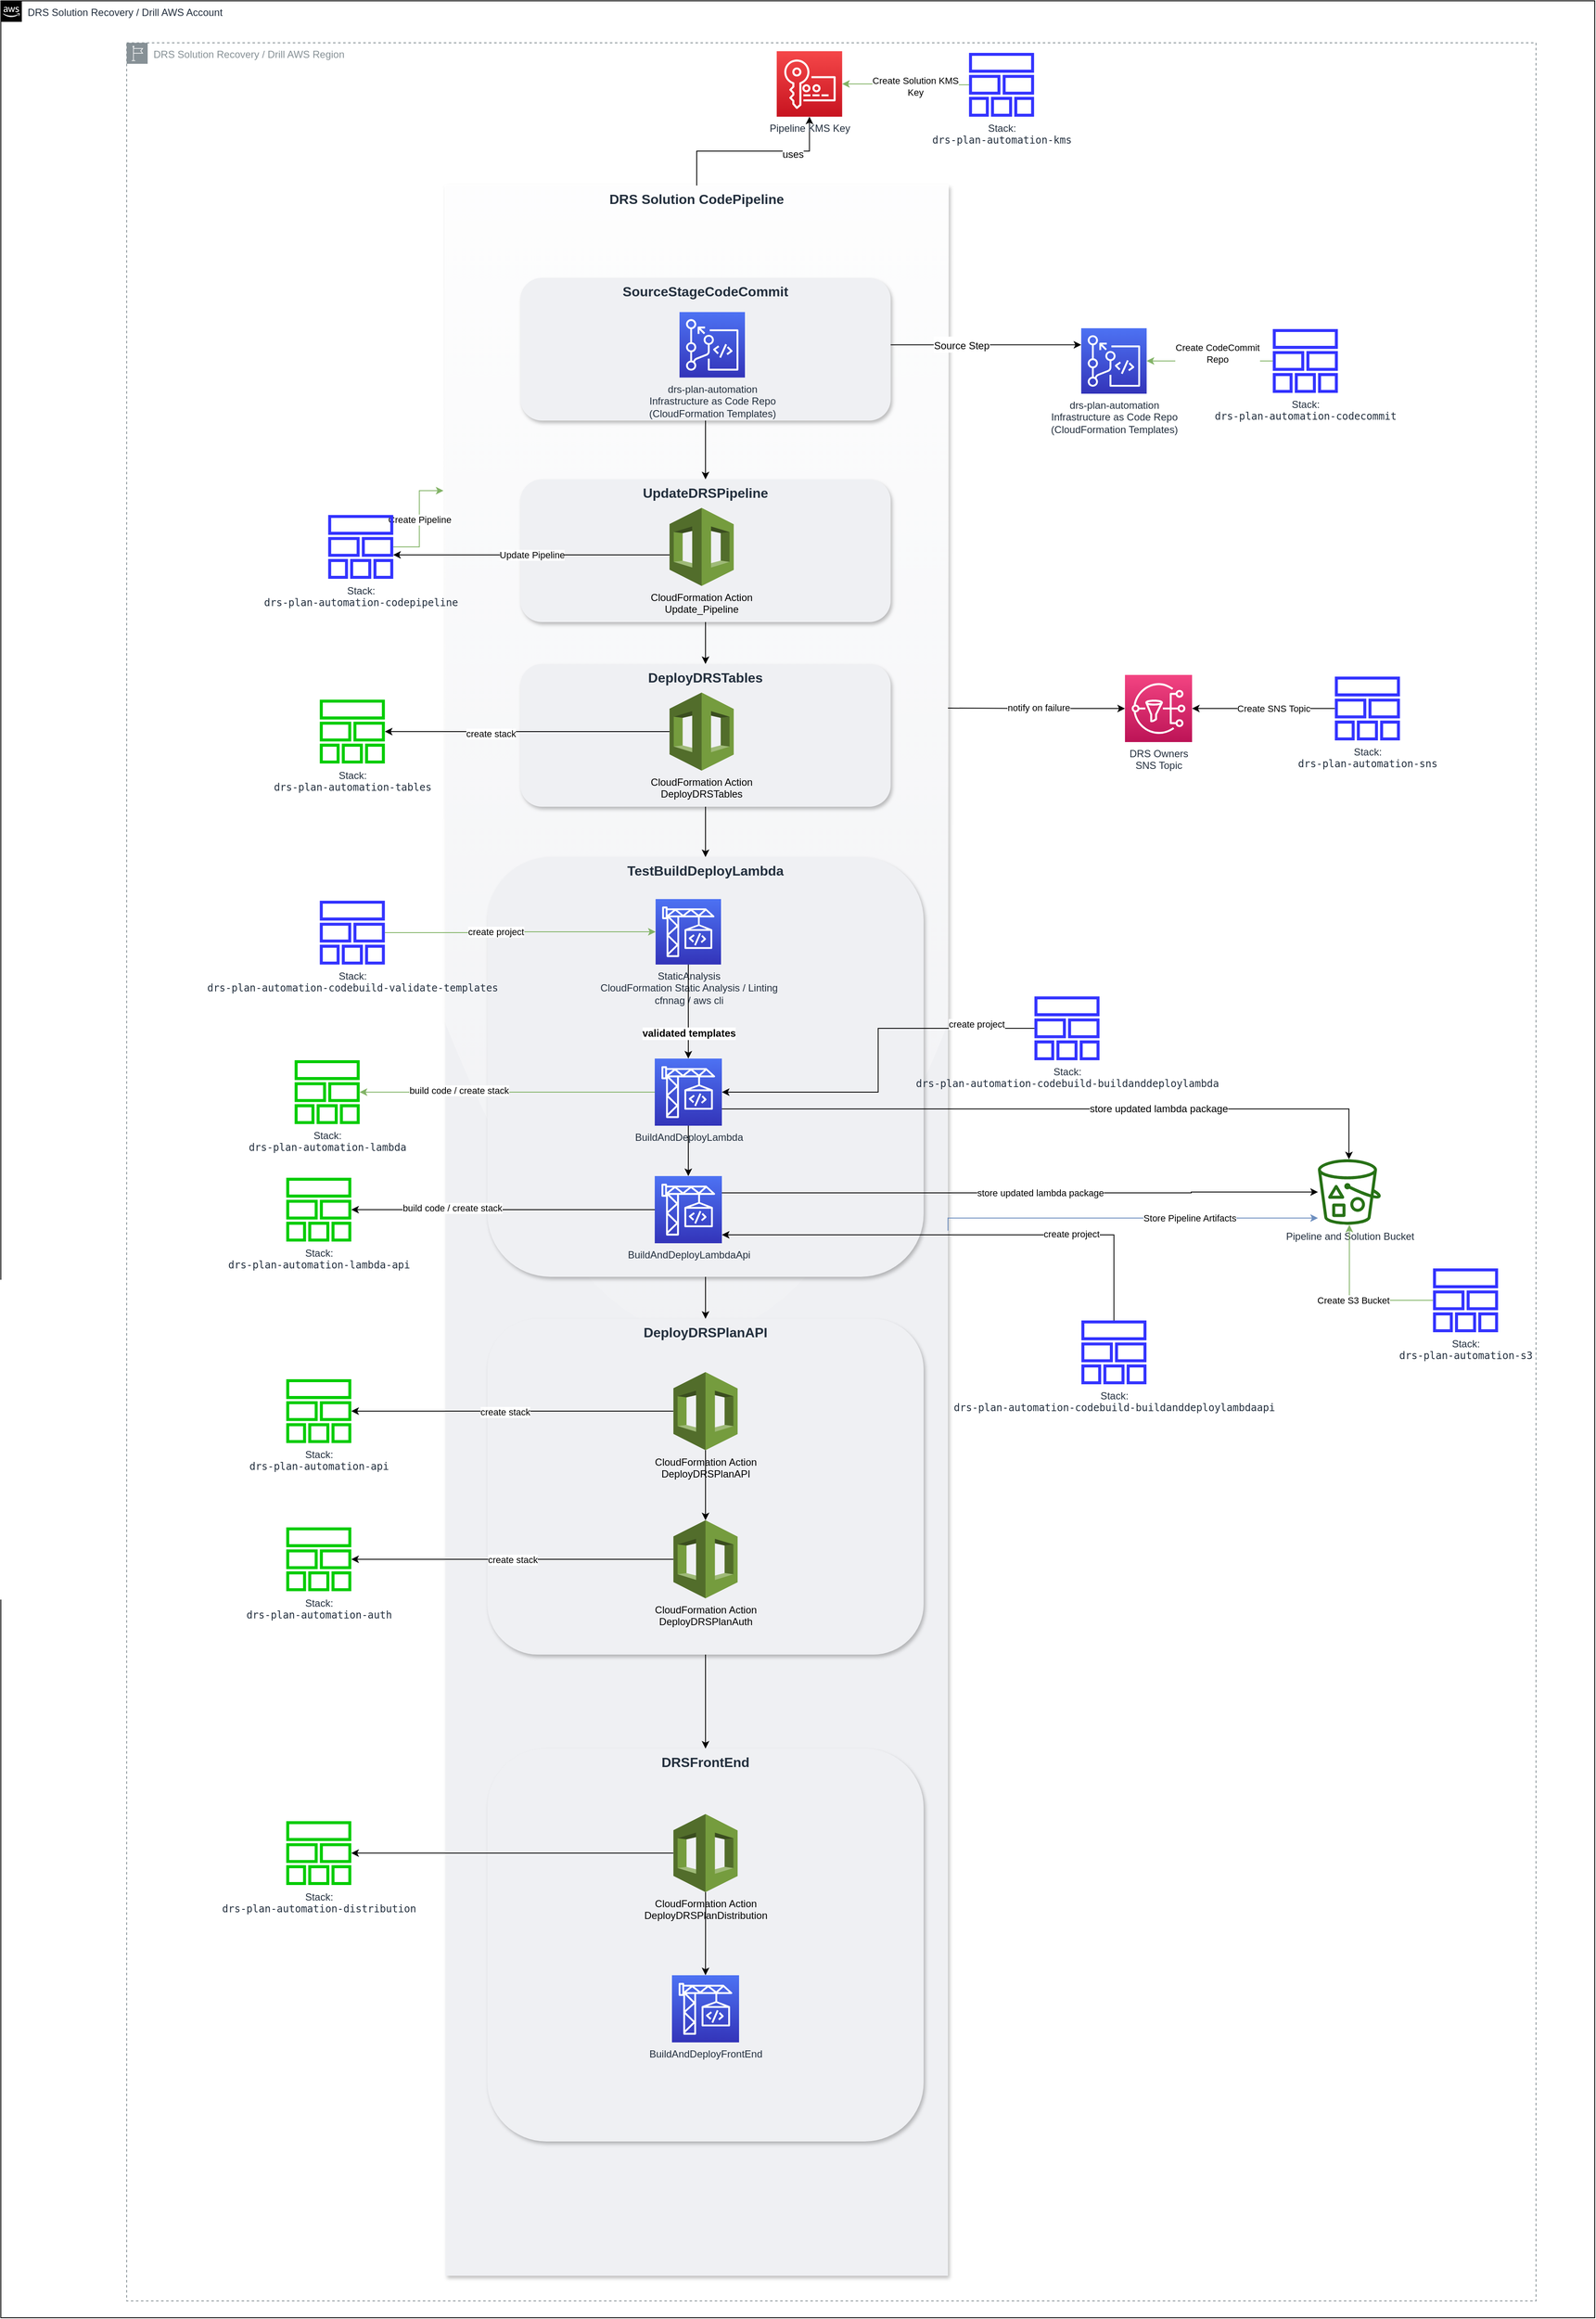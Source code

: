 <mxfile version="14.5.1" type="device"><diagram id="146kvaY81JoFhR2fT1sD" name="DRS Plan Automation Baseline Architecture"><mxGraphModel dx="2148" dy="3145" grid="1" gridSize="10" guides="1" tooltips="1" connect="1" arrows="1" fold="1" page="1" pageScale="1" pageWidth="850" pageHeight="1100" math="0" shadow="0"><root><mxCell id="o_yvSjvYm8ZHU7pBNBxk-0"/><mxCell id="WyglVCML0dnfB455Aoaf-0" value="Account" style="" parent="o_yvSjvYm8ZHU7pBNBxk-0"/><mxCell id="Yuy_BXSlaTN0itQn0DiK-1" value="DRS Solution Recovery / Drill AWS Account" style="points=[[0,0],[0.25,0],[0.5,0],[0.75,0],[1,0],[1,0.25],[1,0.5],[1,0.75],[1,1],[0.75,1],[0.5,1],[0.25,1],[0,1],[0,0.75],[0,0.5],[0,0.25]];outlineConnect=0;gradientColor=none;html=1;whiteSpace=wrap;fontSize=12;fontStyle=0;shape=mxgraph.aws4.group;grIcon=mxgraph.aws4.group_aws_cloud_alt;strokeColor=#000000;fillColor=none;verticalAlign=top;align=left;spacingLeft=30;fontColor=#232F3E;dashed=0;" parent="WyglVCML0dnfB455Aoaf-0" vertex="1"><mxGeometry x="-510" y="-1830" width="1900" height="2760" as="geometry"/></mxCell><mxCell id="0hPKeTikyMp0y_E2JEp7-1" value="" style="endArrow=classic;html=1;" parent="WyglVCML0dnfB455Aoaf-0" edge="1"><mxGeometry width="50" height="50" relative="1" as="geometry"><mxPoint x="564" y="-560" as="sourcePoint"/><mxPoint x="614" y="-610" as="targetPoint"/></mxGeometry></mxCell><mxCell id="o_yvSjvYm8ZHU7pBNBxk-1" value="Region" parent="o_yvSjvYm8ZHU7pBNBxk-0"/><mxCell id="Yuy_BXSlaTN0itQn0DiK-3" value="DRS Solution Recovery / Drill AWS Region" style="outlineConnect=0;gradientColor=none;html=1;whiteSpace=wrap;fontSize=12;fontStyle=0;shape=mxgraph.aws4.group;grIcon=mxgraph.aws4.group_region;strokeColor=#879196;fillColor=none;verticalAlign=top;align=left;spacingLeft=30;fontColor=#879196;dashed=1;" parent="o_yvSjvYm8ZHU7pBNBxk-1" vertex="1"><mxGeometry x="-360" y="-1780" width="1680" height="2690" as="geometry"/></mxCell><mxCell id="Yuy_BXSlaTN0itQn0DiK-8" value="DRS Solution CodePipeline" style="fillColor=#EFF0F3;strokeColor=none;dashed=0;verticalAlign=top;fontStyle=1;fontColor=#232F3D;fontSize=16;glass=1;rounded=0;shadow=1;" parent="o_yvSjvYm8ZHU7pBNBxk-1" vertex="1"><mxGeometry x="20" y="-1610" width="599" height="2490" as="geometry"/></mxCell><mxCell id="Yuy_BXSlaTN0itQn0DiK-11" style="edgeStyle=orthogonalEdgeStyle;rounded=0;orthogonalLoop=1;jettySize=auto;html=1;startArrow=none;startFill=0;endArrow=classic;endFill=1;fontSize=16;" parent="o_yvSjvYm8ZHU7pBNBxk-1" source="-Hn8SpNKjT6Adyl3FbAF-14" target="Yuy_BXSlaTN0itQn0DiK-17" edge="1"><mxGeometry relative="1" as="geometry"><Array as="points"><mxPoint x="784" y="-1400"/></Array><mxPoint x="459.5" y="-1080" as="sourcePoint"/></mxGeometry></mxCell><mxCell id="Yuy_BXSlaTN0itQn0DiK-12" value="&lt;font style=&quot;font-size: 12px&quot;&gt;Source Step&lt;/font&gt;" style="text;html=1;align=center;verticalAlign=middle;resizable=0;points=[];;labelBackgroundColor=#ffffff;fontSize=16;" parent="Yuy_BXSlaTN0itQn0DiK-11" vertex="1" connectable="0"><mxGeometry x="0.452" y="3" relative="1" as="geometry"><mxPoint x="-33" y="2" as="offset"/></mxGeometry></mxCell><mxCell id="Yuy_BXSlaTN0itQn0DiK-13" value="Pipeline and Solution Bucket" style="outlineConnect=0;fontColor=#232F3E;gradientColor=none;fillColor=#277116;strokeColor=none;dashed=0;verticalLabelPosition=bottom;verticalAlign=top;align=center;html=1;fontSize=12;fontStyle=0;aspect=fixed;pointerEvents=1;shape=mxgraph.aws4.bucket_with_objects;" parent="o_yvSjvYm8ZHU7pBNBxk-1" vertex="1"><mxGeometry x="1060" y="-450" width="75" height="78" as="geometry"/></mxCell><mxCell id="Yuy_BXSlaTN0itQn0DiK-14" style="edgeStyle=orthogonalEdgeStyle;rounded=0;orthogonalLoop=1;jettySize=auto;html=1;startArrow=classic;startFill=1;endArrow=none;endFill=0;" parent="o_yvSjvYm8ZHU7pBNBxk-1" source="Yuy_BXSlaTN0itQn0DiK-16" target="Yuy_BXSlaTN0itQn0DiK-8" edge="1"><mxGeometry relative="1" as="geometry"><mxPoint x="453.14" y="-1608" as="targetPoint"/></mxGeometry></mxCell><mxCell id="Yuy_BXSlaTN0itQn0DiK-15" value="uses" style="text;html=1;align=center;verticalAlign=middle;resizable=0;points=[];;labelBackgroundColor=#ffffff;" parent="Yuy_BXSlaTN0itQn0DiK-14" vertex="1" connectable="0"><mxGeometry x="-0.436" y="4" relative="1" as="geometry"><mxPoint as="offset"/></mxGeometry></mxCell><mxCell id="Yuy_BXSlaTN0itQn0DiK-16" value="Pipeline KMS Key" style="outlineConnect=0;fontColor=#232F3E;gradientColor=#F54749;gradientDirection=north;fillColor=#C7131F;strokeColor=#ffffff;dashed=0;verticalLabelPosition=bottom;verticalAlign=top;align=center;html=1;fontSize=12;fontStyle=0;aspect=fixed;shape=mxgraph.aws4.resourceIcon;resIcon=mxgraph.aws4.key_management_service;" parent="o_yvSjvYm8ZHU7pBNBxk-1" vertex="1"><mxGeometry x="414.89" y="-1770" width="78" height="78" as="geometry"/></mxCell><mxCell id="Yuy_BXSlaTN0itQn0DiK-17" value="drs-plan-automation&lt;br&gt;Infrastructure as Code Repo&lt;br&gt;(CloudFormation Templates)" style="outlineConnect=0;fontColor=#232F3E;gradientColor=#4D72F3;gradientDirection=north;fillColor=#3334B9;strokeColor=#ffffff;dashed=0;verticalLabelPosition=bottom;verticalAlign=top;align=center;html=1;fontSize=12;fontStyle=0;aspect=fixed;shape=mxgraph.aws4.resourceIcon;resIcon=mxgraph.aws4.codecommit;" parent="o_yvSjvYm8ZHU7pBNBxk-1" vertex="1"><mxGeometry x="777.85" y="-1440" width="78" height="78" as="geometry"/></mxCell><mxCell id="S9HTyPVaO4yvQ7C8sQ5a-1" style="edgeStyle=orthogonalEdgeStyle;rounded=0;orthogonalLoop=1;jettySize=auto;html=1;entryX=1;entryY=0.25;entryDx=0;entryDy=0;startArrow=classic;startFill=1;endArrow=none;endFill=0;" parent="o_yvSjvYm8ZHU7pBNBxk-1" source="Yuy_BXSlaTN0itQn0DiK-19" target="Yuy_BXSlaTN0itQn0DiK-8" edge="1"><mxGeometry relative="1" as="geometry"/></mxCell><mxCell id="S9HTyPVaO4yvQ7C8sQ5a-2" value="notify on failure" style="edgeLabel;html=1;align=center;verticalAlign=middle;resizable=0;points=[];" parent="S9HTyPVaO4yvQ7C8sQ5a-1" vertex="1" connectable="0"><mxGeometry x="0.002" y="-1" relative="1" as="geometry"><mxPoint x="2" as="offset"/></mxGeometry></mxCell><mxCell id="Yuy_BXSlaTN0itQn0DiK-19" value="DRS Owners&lt;br&gt;SNS Topic" style="outlineConnect=0;fontColor=#232F3E;gradientColor=#F34482;gradientDirection=north;fillColor=#BC1356;strokeColor=#ffffff;dashed=0;verticalLabelPosition=bottom;verticalAlign=top;align=center;html=1;fontSize=12;fontStyle=0;aspect=fixed;shape=mxgraph.aws4.resourceIcon;resIcon=mxgraph.aws4.sns;" parent="o_yvSjvYm8ZHU7pBNBxk-1" vertex="1"><mxGeometry x="830" y="-1027" width="80" height="80" as="geometry"/></mxCell><mxCell id="Yuy_BXSlaTN0itQn0DiK-28" value="" style="group" parent="o_yvSjvYm8ZHU7pBNBxk-1" vertex="1" connectable="0"><mxGeometry x="102.31" y="-460" width="634" height="480" as="geometry"/></mxCell><mxCell id="Yuy_BXSlaTN0itQn0DiK-29" value="TestBuildDeployLambda" style="fillColor=#EFF0F3;strokeColor=none;dashed=0;verticalAlign=top;fontStyle=1;fontColor=#232F3D;fontSize=16;glass=0;rounded=1;shadow=1;" parent="Yuy_BXSlaTN0itQn0DiK-28" vertex="1"><mxGeometry x="-32.31" y="-350" width="520" height="500" as="geometry"/></mxCell><mxCell id="Yuy_BXSlaTN0itQn0DiK-30" value="StaticAnalysis&lt;br&gt;CloudFormation Static Analysis / Linting&lt;br&gt;cfnnag / aws cli" style="outlineConnect=0;fontColor=#232F3E;gradientColor=#4D72F3;gradientDirection=north;fillColor=#3334B9;strokeColor=#ffffff;dashed=0;verticalLabelPosition=bottom;verticalAlign=top;align=center;html=1;fontSize=12;fontStyle=0;aspect=fixed;shape=mxgraph.aws4.resourceIcon;resIcon=mxgraph.aws4.codebuild;" parent="Yuy_BXSlaTN0itQn0DiK-28" vertex="1"><mxGeometry x="168.197" y="-300" width="78" height="78" as="geometry"/></mxCell><mxCell id="Yuy_BXSlaTN0itQn0DiK-32" style="edgeStyle=orthogonalEdgeStyle;rounded=0;orthogonalLoop=1;jettySize=auto;html=1;startArrow=none;startFill=0;endArrow=classic;endFill=1;" parent="Yuy_BXSlaTN0itQn0DiK-28" source="Yuy_BXSlaTN0itQn0DiK-30" target="Yuy_BXSlaTN0itQn0DiK-31" edge="1"><mxGeometry relative="1" as="geometry"><mxPoint x="568.46" y="130" as="targetPoint"/></mxGeometry></mxCell><mxCell id="Yuy_BXSlaTN0itQn0DiK-33" value="&lt;b&gt;validated templates&lt;br&gt;&lt;/b&gt;" style="text;html=1;align=center;verticalAlign=middle;resizable=0;points=[];;labelBackgroundColor=#ffffff;" parent="Yuy_BXSlaTN0itQn0DiK-32" vertex="1" connectable="0"><mxGeometry x="0.022" y="-2" relative="1" as="geometry"><mxPoint x="2.5" y="25" as="offset"/></mxGeometry></mxCell><mxCell id="x11Jodv8IO3x0aT6C2JS-1" style="edgeStyle=orthogonalEdgeStyle;rounded=0;orthogonalLoop=1;jettySize=auto;html=1;startArrow=none;startFill=0;endArrow=classic;endFill=1;" parent="Yuy_BXSlaTN0itQn0DiK-28" source="Yuy_BXSlaTN0itQn0DiK-31" target="x11Jodv8IO3x0aT6C2JS-0" edge="1"><mxGeometry relative="1" as="geometry"/></mxCell><mxCell id="Yuy_BXSlaTN0itQn0DiK-31" value="BuildAndDeployLambda" style="outlineConnect=0;fontColor=#232F3E;gradientColor=#4D72F3;gradientDirection=north;fillColor=#3334B9;strokeColor=#ffffff;dashed=0;verticalLabelPosition=bottom;verticalAlign=top;align=center;html=1;fontSize=12;fontStyle=0;aspect=fixed;shape=mxgraph.aws4.resourceIcon;resIcon=mxgraph.aws4.codebuild;" parent="Yuy_BXSlaTN0itQn0DiK-28" vertex="1"><mxGeometry x="167.194" y="-110" width="80" height="80" as="geometry"/></mxCell><mxCell id="x11Jodv8IO3x0aT6C2JS-0" value="BuildAndDeployLambdaApi" style="outlineConnect=0;fontColor=#232F3E;gradientColor=#4D72F3;gradientDirection=north;fillColor=#3334B9;strokeColor=#ffffff;dashed=0;verticalLabelPosition=bottom;verticalAlign=top;align=center;html=1;fontSize=12;fontStyle=0;aspect=fixed;shape=mxgraph.aws4.resourceIcon;resIcon=mxgraph.aws4.codebuild;" parent="Yuy_BXSlaTN0itQn0DiK-28" vertex="1"><mxGeometry x="167.194" y="30" width="80" height="80" as="geometry"/></mxCell><mxCell id="Yuy_BXSlaTN0itQn0DiK-36" style="edgeStyle=orthogonalEdgeStyle;rounded=0;orthogonalLoop=1;jettySize=auto;html=1;" parent="o_yvSjvYm8ZHU7pBNBxk-1" source="Yuy_BXSlaTN0itQn0DiK-31" target="Yuy_BXSlaTN0itQn0DiK-13" edge="1"><mxGeometry relative="1" as="geometry"><mxPoint x="727.244" y="-530" as="targetPoint"/><Array as="points"><mxPoint x="1097" y="-510"/></Array></mxGeometry></mxCell><mxCell id="Yuy_BXSlaTN0itQn0DiK-37" value="store updated lambda package" style="text;html=1;align=center;verticalAlign=middle;resizable=0;points=[];;labelBackgroundColor=#ffffff;" parent="Yuy_BXSlaTN0itQn0DiK-36" vertex="1" connectable="0"><mxGeometry x="0.551" y="-1" relative="1" as="geometry"><mxPoint x="-105.39" y="-1.0" as="offset"/></mxGeometry></mxCell><mxCell id="-Hn8SpNKjT6Adyl3FbAF-6" value="Create Pipeline" style="edgeStyle=orthogonalEdgeStyle;rounded=0;orthogonalLoop=1;jettySize=auto;html=1;entryX=-0.004;entryY=0.146;entryDx=0;entryDy=0;entryPerimeter=0;fillColor=#d5e8d4;strokeColor=#82b366;" parent="o_yvSjvYm8ZHU7pBNBxk-1" source="-Hn8SpNKjT6Adyl3FbAF-5" target="Yuy_BXSlaTN0itQn0DiK-8" edge="1"><mxGeometry relative="1" as="geometry"><mxPoint x="47.198" y="-1470.66" as="targetPoint"/></mxGeometry></mxCell><mxCell id="-Hn8SpNKjT6Adyl3FbAF-5" value="Stack:&lt;br&gt;&lt;code&gt;drs-plan-automation-codepipeline&lt;/code&gt;" style="outlineConnect=0;fontColor=#232F3E;gradientColor=none;strokeColor=none;dashed=0;verticalLabelPosition=bottom;verticalAlign=top;align=center;html=1;fontSize=12;fontStyle=0;aspect=fixed;pointerEvents=1;shape=mxgraph.aws4.stack;fillColor=#3333FF;" parent="o_yvSjvYm8ZHU7pBNBxk-1" vertex="1"><mxGeometry x="-120" y="-1217.5" width="78" height="76" as="geometry"/></mxCell><mxCell id="-Hn8SpNKjT6Adyl3FbAF-9" style="edgeStyle=orthogonalEdgeStyle;rounded=0;orthogonalLoop=1;jettySize=auto;html=1;fillColor=#d5e8d4;strokeColor=#82b366;" parent="o_yvSjvYm8ZHU7pBNBxk-1" source="-Hn8SpNKjT6Adyl3FbAF-8" target="Yuy_BXSlaTN0itQn0DiK-17" edge="1"><mxGeometry relative="1" as="geometry"/></mxCell><mxCell id="-Hn8SpNKjT6Adyl3FbAF-10" value="Create CodeCommit&lt;br&gt;Repo" style="edgeLabel;html=1;align=center;verticalAlign=middle;resizable=0;points=[];" parent="-Hn8SpNKjT6Adyl3FbAF-9" vertex="1" connectable="0"><mxGeometry x="0.128" y="-1" relative="1" as="geometry"><mxPoint x="18.76" y="-8" as="offset"/></mxGeometry></mxCell><mxCell id="-Hn8SpNKjT6Adyl3FbAF-8" value="Stack:&lt;br&gt;&lt;code&gt;drs-plan-automation-codecommit&lt;/code&gt;" style="outlineConnect=0;fontColor=#232F3E;gradientColor=none;strokeColor=none;dashed=0;verticalLabelPosition=bottom;verticalAlign=top;align=center;html=1;fontSize=12;fontStyle=0;aspect=fixed;pointerEvents=1;shape=mxgraph.aws4.stack;fillColor=#3333FF;" parent="o_yvSjvYm8ZHU7pBNBxk-1" vertex="1"><mxGeometry x="1006" y="-1439" width="78" height="76" as="geometry"/></mxCell><mxCell id="-Hn8SpNKjT6Adyl3FbAF-12" style="edgeStyle=orthogonalEdgeStyle;rounded=0;orthogonalLoop=1;jettySize=auto;html=1;fillColor=#d5e8d4;strokeColor=#82b366;" parent="o_yvSjvYm8ZHU7pBNBxk-1" source="-Hn8SpNKjT6Adyl3FbAF-11" target="Yuy_BXSlaTN0itQn0DiK-16" edge="1"><mxGeometry relative="1" as="geometry"/></mxCell><mxCell id="-Hn8SpNKjT6Adyl3FbAF-13" value="Create Solution KMS&lt;br&gt;Key" style="edgeLabel;html=1;align=center;verticalAlign=middle;resizable=0;points=[];" parent="-Hn8SpNKjT6Adyl3FbAF-12" vertex="1" connectable="0"><mxGeometry x="-0.158" y="2" relative="1" as="geometry"><mxPoint as="offset"/></mxGeometry></mxCell><mxCell id="-Hn8SpNKjT6Adyl3FbAF-11" value="Stack:&lt;br&gt;&lt;code&gt;drs-plan-automation-kms&lt;/code&gt;" style="outlineConnect=0;fontColor=#232F3E;gradientColor=none;strokeColor=none;dashed=0;verticalLabelPosition=bottom;verticalAlign=top;align=center;html=1;fontSize=12;fontStyle=0;aspect=fixed;pointerEvents=1;shape=mxgraph.aws4.stack;fillColor=#3333FF;" parent="o_yvSjvYm8ZHU7pBNBxk-1" vertex="1"><mxGeometry x="643.89" y="-1768" width="78" height="76" as="geometry"/></mxCell><mxCell id="-Hn8SpNKjT6Adyl3FbAF-21" value="" style="group" parent="o_yvSjvYm8ZHU7pBNBxk-1" vertex="1" connectable="0"><mxGeometry x="109.3" y="-1500" width="649.45" height="170" as="geometry"/></mxCell><mxCell id="-Hn8SpNKjT6Adyl3FbAF-16" value="SourceStageCodeCommit" style="fillColor=#EFF0F3;strokeColor=none;dashed=0;verticalAlign=top;fontStyle=1;fontColor=#232F3D;fontSize=16;glass=0;rounded=1;shadow=1;" parent="-Hn8SpNKjT6Adyl3FbAF-21" vertex="1"><mxGeometry width="441.392" height="170" as="geometry"/></mxCell><mxCell id="-Hn8SpNKjT6Adyl3FbAF-15" value="" style="group" parent="-Hn8SpNKjT6Adyl3FbAF-21" vertex="1" connectable="0"><mxGeometry x="15.45" width="634" height="170" as="geometry"/></mxCell><mxCell id="-Hn8SpNKjT6Adyl3FbAF-14" value="drs-plan-automation&lt;br&gt;Infrastructure as Code Repo&lt;br&gt;(CloudFormation Templates)" style="outlineConnect=0;fontColor=#232F3E;gradientColor=#4D72F3;gradientDirection=north;fillColor=#3334B9;strokeColor=#ffffff;dashed=0;verticalLabelPosition=bottom;verticalAlign=top;align=center;html=1;fontSize=12;fontStyle=0;aspect=fixed;shape=mxgraph.aws4.resourceIcon;resIcon=mxgraph.aws4.codecommit;" parent="-Hn8SpNKjT6Adyl3FbAF-15" vertex="1"><mxGeometry x="174.25" y="40.8" width="78" height="78" as="geometry"/></mxCell><mxCell id="-Hn8SpNKjT6Adyl3FbAF-23" value="" style="group" parent="o_yvSjvYm8ZHU7pBNBxk-1" vertex="1" connectable="0"><mxGeometry x="109.3" y="-1260" width="441.392" height="170" as="geometry"/></mxCell><mxCell id="-Hn8SpNKjT6Adyl3FbAF-22" value="UpdateDRSPipeline" style="fillColor=#EFF0F3;strokeColor=none;dashed=0;verticalAlign=top;fontStyle=1;fontColor=#232F3D;fontSize=16;glass=0;rounded=1;shadow=1;" parent="-Hn8SpNKjT6Adyl3FbAF-23" vertex="1"><mxGeometry width="441.392" height="170" as="geometry"/></mxCell><mxCell id="-Hn8SpNKjT6Adyl3FbAF-3" value="CloudFormation Action&lt;br&gt;Update_Pipeline" style="outlineConnect=0;dashed=0;verticalLabelPosition=bottom;verticalAlign=top;align=center;html=1;shape=mxgraph.aws3.cloudformation;fillColor=#759C3E;gradientColor=none;" parent="-Hn8SpNKjT6Adyl3FbAF-23" vertex="1"><mxGeometry x="177.84" y="34" width="76.5" height="93" as="geometry"/></mxCell><mxCell id="-Hn8SpNKjT6Adyl3FbAF-7" value="Update Pipeline" style="edgeStyle=orthogonalEdgeStyle;rounded=0;orthogonalLoop=1;jettySize=auto;html=1;" parent="o_yvSjvYm8ZHU7pBNBxk-1" source="-Hn8SpNKjT6Adyl3FbAF-3" target="-Hn8SpNKjT6Adyl3FbAF-5" edge="1"><mxGeometry relative="1" as="geometry"><Array as="points"><mxPoint x="66" y="-1170"/><mxPoint x="66" y="-1170"/></Array></mxGeometry></mxCell><mxCell id="-Hn8SpNKjT6Adyl3FbAF-24" style="edgeStyle=orthogonalEdgeStyle;rounded=0;orthogonalLoop=1;jettySize=auto;html=1;entryX=0.5;entryY=0;entryDx=0;entryDy=0;" parent="o_yvSjvYm8ZHU7pBNBxk-1" source="-Hn8SpNKjT6Adyl3FbAF-16" target="-Hn8SpNKjT6Adyl3FbAF-22" edge="1"><mxGeometry relative="1" as="geometry"><mxPoint x="330" y="-1260" as="targetPoint"/></mxGeometry></mxCell><mxCell id="-Hn8SpNKjT6Adyl3FbAF-31" style="edgeStyle=orthogonalEdgeStyle;rounded=0;orthogonalLoop=1;jettySize=auto;html=1;entryX=0.5;entryY=0;entryDx=0;entryDy=0;" parent="o_yvSjvYm8ZHU7pBNBxk-1" source="-Hn8SpNKjT6Adyl3FbAF-22" target="x11Jodv8IO3x0aT6C2JS-13" edge="1"><mxGeometry relative="1" as="geometry"><mxPoint x="330" y="-1010" as="targetPoint"/></mxGeometry></mxCell><mxCell id="-Hn8SpNKjT6Adyl3FbAF-33" value="Create S3 Bucket" style="edgeStyle=orthogonalEdgeStyle;rounded=0;orthogonalLoop=1;jettySize=auto;html=1;fillColor=#d5e8d4;strokeColor=#82b366;" parent="o_yvSjvYm8ZHU7pBNBxk-1" source="-Hn8SpNKjT6Adyl3FbAF-32" target="Yuy_BXSlaTN0itQn0DiK-13" edge="1"><mxGeometry relative="1" as="geometry"/></mxCell><mxCell id="-Hn8SpNKjT6Adyl3FbAF-32" value="Stack:&lt;br&gt;&lt;code&gt;drs-plan-automation-s3&lt;/code&gt;" style="outlineConnect=0;fontColor=#232F3E;gradientColor=none;strokeColor=none;dashed=0;verticalLabelPosition=bottom;verticalAlign=top;align=center;html=1;fontSize=12;fontStyle=0;aspect=fixed;pointerEvents=1;shape=mxgraph.aws4.stack;fillColor=#3333FF;" parent="o_yvSjvYm8ZHU7pBNBxk-1" vertex="1"><mxGeometry x="1197" y="-320" width="78" height="76" as="geometry"/></mxCell><mxCell id="xP8Nu_CPV_6NKBxkToPq-14" style="edgeStyle=orthogonalEdgeStyle;rounded=0;orthogonalLoop=1;jettySize=auto;html=1;" parent="o_yvSjvYm8ZHU7pBNBxk-1" source="Yuy_BXSlaTN0itQn0DiK-29" target="jvz22hjZOSJCWWpNn8-E-0" edge="1"><mxGeometry relative="1" as="geometry"><mxPoint x="330" y="-270" as="targetPoint"/></mxGeometry></mxCell><mxCell id="x11Jodv8IO3x0aT6C2JS-21" style="edgeStyle=orthogonalEdgeStyle;rounded=0;orthogonalLoop=1;jettySize=auto;html=1;startArrow=none;startFill=0;endArrow=classic;endFill=1;" parent="o_yvSjvYm8ZHU7pBNBxk-1" source="jvz22hjZOSJCWWpNn8-E-0" target="x11Jodv8IO3x0aT6C2JS-20" edge="1"><mxGeometry relative="1" as="geometry"/></mxCell><mxCell id="jvz22hjZOSJCWWpNn8-E-0" value="DeployDRSPlanAPI" style="fillColor=#EFF0F3;strokeColor=none;dashed=0;verticalAlign=top;fontStyle=1;fontColor=#232F3D;fontSize=16;glass=0;rounded=1;shadow=1;" parent="o_yvSjvYm8ZHU7pBNBxk-1" vertex="1"><mxGeometry x="70" y="-260" width="520" height="400" as="geometry"/></mxCell><mxCell id="x11Jodv8IO3x0aT6C2JS-7" style="edgeStyle=orthogonalEdgeStyle;rounded=0;orthogonalLoop=1;jettySize=auto;html=1;startArrow=none;startFill=0;endArrow=classic;endFill=1;" parent="o_yvSjvYm8ZHU7pBNBxk-1" source="jvz22hjZOSJCWWpNn8-E-6" target="x11Jodv8IO3x0aT6C2JS-6" edge="1"><mxGeometry relative="1" as="geometry"/></mxCell><mxCell id="x11Jodv8IO3x0aT6C2JS-9" style="edgeStyle=orthogonalEdgeStyle;rounded=0;orthogonalLoop=1;jettySize=auto;html=1;startArrow=none;startFill=0;endArrow=classic;endFill=1;" parent="o_yvSjvYm8ZHU7pBNBxk-1" source="jvz22hjZOSJCWWpNn8-E-6" target="x11Jodv8IO3x0aT6C2JS-8" edge="1"><mxGeometry relative="1" as="geometry"/></mxCell><mxCell id="x11Jodv8IO3x0aT6C2JS-10" value="create stack" style="edgeLabel;html=1;align=center;verticalAlign=middle;resizable=0;points=[];" parent="x11Jodv8IO3x0aT6C2JS-9" vertex="1" connectable="0"><mxGeometry x="0.046" y="1" relative="1" as="geometry"><mxPoint as="offset"/></mxGeometry></mxCell><mxCell id="jvz22hjZOSJCWWpNn8-E-6" value="CloudFormation Action&lt;br&gt;DeployDRSPlanAPI" style="outlineConnect=0;dashed=0;verticalLabelPosition=bottom;verticalAlign=top;align=center;html=1;shape=mxgraph.aws3.cloudformation;fillColor=#759C3E;gradientColor=none;" parent="o_yvSjvYm8ZHU7pBNBxk-1" vertex="1"><mxGeometry x="291.75" y="-196.5" width="76.5" height="93" as="geometry"/></mxCell><mxCell id="0hPKeTikyMp0y_E2JEp7-2" value="Store Pipeline Artifacts" style="edgeStyle=orthogonalEdgeStyle;rounded=0;orthogonalLoop=1;jettySize=auto;html=1;fillColor=#dae8fc;strokeColor=#6c8ebf;exitX=1;exitY=0.5;exitDx=0;exitDy=0;" parent="o_yvSjvYm8ZHU7pBNBxk-1" source="Yuy_BXSlaTN0itQn0DiK-8" target="Yuy_BXSlaTN0itQn0DiK-13" edge="1"><mxGeometry x="0.331" relative="1" as="geometry"><mxPoint x="619" y="-751.0" as="sourcePoint"/><mxPoint x="919" y="-779.925" as="targetPoint"/><Array as="points"><mxPoint x="619" y="-380"/></Array><mxPoint x="-1" as="offset"/></mxGeometry></mxCell><mxCell id="0hPKeTikyMp0y_E2JEp7-10" style="edgeStyle=orthogonalEdgeStyle;rounded=0;orthogonalLoop=1;jettySize=auto;html=1;fillColor=#d5e8d4;strokeColor=#82b366;" parent="o_yvSjvYm8ZHU7pBNBxk-1" source="0hPKeTikyMp0y_E2JEp7-9" target="Yuy_BXSlaTN0itQn0DiK-30" edge="1"><mxGeometry relative="1" as="geometry"/></mxCell><mxCell id="0hPKeTikyMp0y_E2JEp7-11" value="create project" style="edgeLabel;html=1;align=center;verticalAlign=middle;resizable=0;points=[];" parent="0hPKeTikyMp0y_E2JEp7-10" vertex="1" connectable="0"><mxGeometry x="-0.187" y="1" relative="1" as="geometry"><mxPoint as="offset"/></mxGeometry></mxCell><mxCell id="0hPKeTikyMp0y_E2JEp7-9" value="Stack:&lt;br&gt;&lt;code&gt;drs-plan-automation-codebuild-validate-templates&lt;/code&gt;" style="outlineConnect=0;fontColor=#232F3E;gradientColor=none;strokeColor=none;dashed=0;verticalLabelPosition=bottom;verticalAlign=top;align=center;html=1;fontSize=12;fontStyle=0;aspect=fixed;pointerEvents=1;shape=mxgraph.aws4.stack;fillColor=#3333FF;" parent="o_yvSjvYm8ZHU7pBNBxk-1" vertex="1"><mxGeometry x="-130" y="-758" width="78" height="76" as="geometry"/></mxCell><mxCell id="0hPKeTikyMp0y_E2JEp7-13" style="edgeStyle=orthogonalEdgeStyle;rounded=0;orthogonalLoop=1;jettySize=auto;html=1;fillColor=#d5e8d4;strokeColor=#82b366;startArrow=classic;startFill=1;endArrow=none;endFill=0;" parent="o_yvSjvYm8ZHU7pBNBxk-1" source="0hPKeTikyMp0y_E2JEp7-12" target="Yuy_BXSlaTN0itQn0DiK-31" edge="1"><mxGeometry relative="1" as="geometry"/></mxCell><mxCell id="0hPKeTikyMp0y_E2JEp7-14" value="build code / create stack" style="edgeLabel;html=1;align=center;verticalAlign=middle;resizable=0;points=[];" parent="0hPKeTikyMp0y_E2JEp7-13" vertex="1" connectable="0"><mxGeometry x="-0.333" y="2" relative="1" as="geometry"><mxPoint as="offset"/></mxGeometry></mxCell><mxCell id="0hPKeTikyMp0y_E2JEp7-12" value="Stack:&lt;br&gt;&lt;code&gt;drs-plan-automation-lambda&lt;/code&gt;" style="outlineConnect=0;fontColor=#232F3E;gradientColor=none;strokeColor=none;dashed=0;verticalLabelPosition=bottom;verticalAlign=top;align=center;html=1;fontSize=12;fontStyle=0;aspect=fixed;pointerEvents=1;shape=mxgraph.aws4.stack;fillColor=#00CC00;" parent="o_yvSjvYm8ZHU7pBNBxk-1" vertex="1"><mxGeometry x="-160" y="-568" width="78" height="76" as="geometry"/></mxCell><mxCell id="x11Jodv8IO3x0aT6C2JS-2" value="Stack:&lt;br&gt;&lt;code&gt;drs-plan-automation-lambda-api&lt;/code&gt;" style="outlineConnect=0;fontColor=#232F3E;gradientColor=none;strokeColor=none;dashed=0;verticalLabelPosition=bottom;verticalAlign=top;align=center;html=1;fontSize=12;fontStyle=0;aspect=fixed;pointerEvents=1;shape=mxgraph.aws4.stack;fillColor=#00CC00;" parent="o_yvSjvYm8ZHU7pBNBxk-1" vertex="1"><mxGeometry x="-170" y="-428" width="78" height="76" as="geometry"/></mxCell><mxCell id="x11Jodv8IO3x0aT6C2JS-3" style="edgeStyle=orthogonalEdgeStyle;rounded=0;orthogonalLoop=1;jettySize=auto;html=1;startArrow=none;startFill=0;endArrow=classic;endFill=1;" parent="o_yvSjvYm8ZHU7pBNBxk-1" source="x11Jodv8IO3x0aT6C2JS-0" target="x11Jodv8IO3x0aT6C2JS-2" edge="1"><mxGeometry relative="1" as="geometry"/></mxCell><mxCell id="x11Jodv8IO3x0aT6C2JS-4" value="build code / create stack" style="edgeLabel;html=1;align=center;verticalAlign=middle;resizable=0;points=[];" parent="x11Jodv8IO3x0aT6C2JS-3" vertex="1" connectable="0"><mxGeometry x="0.335" y="-2" relative="1" as="geometry"><mxPoint as="offset"/></mxGeometry></mxCell><mxCell id="x11Jodv8IO3x0aT6C2JS-5" value="store updated lambda package" style="edgeStyle=orthogonalEdgeStyle;rounded=0;orthogonalLoop=1;jettySize=auto;html=1;startArrow=none;startFill=0;endArrow=classic;endFill=1;" parent="o_yvSjvYm8ZHU7pBNBxk-1" source="x11Jodv8IO3x0aT6C2JS-0" target="Yuy_BXSlaTN0itQn0DiK-13" edge="1"><mxGeometry x="0.069" relative="1" as="geometry"><Array as="points"><mxPoint x="909" y="-410"/></Array><mxPoint x="-1" as="offset"/></mxGeometry></mxCell><mxCell id="x11Jodv8IO3x0aT6C2JS-12" value="create stack" style="edgeStyle=orthogonalEdgeStyle;rounded=0;orthogonalLoop=1;jettySize=auto;html=1;startArrow=none;startFill=0;endArrow=classic;endFill=1;" parent="o_yvSjvYm8ZHU7pBNBxk-1" source="x11Jodv8IO3x0aT6C2JS-6" target="x11Jodv8IO3x0aT6C2JS-11" edge="1"><mxGeometry relative="1" as="geometry"/></mxCell><mxCell id="x11Jodv8IO3x0aT6C2JS-6" value="CloudFormation Action&lt;br&gt;DeployDRSPlanAuth" style="outlineConnect=0;dashed=0;verticalLabelPosition=bottom;verticalAlign=top;align=center;html=1;shape=mxgraph.aws3.cloudformation;fillColor=#759C3E;gradientColor=none;" parent="o_yvSjvYm8ZHU7pBNBxk-1" vertex="1"><mxGeometry x="291.75" y="-20" width="76.5" height="93" as="geometry"/></mxCell><mxCell id="x11Jodv8IO3x0aT6C2JS-8" value="Stack:&lt;br&gt;&lt;code&gt;drs-plan-automation-api&lt;/code&gt;" style="outlineConnect=0;fontColor=#232F3E;gradientColor=none;strokeColor=none;dashed=0;verticalLabelPosition=bottom;verticalAlign=top;align=center;html=1;fontSize=12;fontStyle=0;aspect=fixed;pointerEvents=1;shape=mxgraph.aws4.stack;fillColor=#00CC00;" parent="o_yvSjvYm8ZHU7pBNBxk-1" vertex="1"><mxGeometry x="-170" y="-188" width="78" height="76" as="geometry"/></mxCell><mxCell id="x11Jodv8IO3x0aT6C2JS-11" value="Stack:&lt;br&gt;&lt;code&gt;drs-plan-automation-auth&lt;/code&gt;" style="outlineConnect=0;fontColor=#232F3E;gradientColor=none;strokeColor=none;dashed=0;verticalLabelPosition=bottom;verticalAlign=top;align=center;html=1;fontSize=12;fontStyle=0;aspect=fixed;pointerEvents=1;shape=mxgraph.aws4.stack;fillColor=#00CC00;" parent="o_yvSjvYm8ZHU7pBNBxk-1" vertex="1"><mxGeometry x="-170" y="-11.5" width="78" height="76" as="geometry"/></mxCell><mxCell id="x11Jodv8IO3x0aT6C2JS-15" value="" style="group" parent="o_yvSjvYm8ZHU7pBNBxk-1" vertex="1" connectable="0"><mxGeometry x="109.3" y="-1040" width="441.392" height="170" as="geometry"/></mxCell><mxCell id="x11Jodv8IO3x0aT6C2JS-13" value="DeployDRSTables" style="fillColor=#EFF0F3;strokeColor=none;dashed=0;verticalAlign=top;fontStyle=1;fontColor=#232F3D;fontSize=16;glass=0;rounded=1;shadow=1;" parent="x11Jodv8IO3x0aT6C2JS-15" vertex="1"><mxGeometry width="441.392" height="170" as="geometry"/></mxCell><mxCell id="x11Jodv8IO3x0aT6C2JS-14" value="CloudFormation Action&lt;br&gt;DeployDRSTables" style="outlineConnect=0;dashed=0;verticalLabelPosition=bottom;verticalAlign=top;align=center;html=1;shape=mxgraph.aws3.cloudformation;fillColor=#759C3E;gradientColor=none;" parent="x11Jodv8IO3x0aT6C2JS-15" vertex="1"><mxGeometry x="177.84" y="34" width="76.5" height="93" as="geometry"/></mxCell><mxCell id="x11Jodv8IO3x0aT6C2JS-16" value="Stack:&lt;br&gt;&lt;code&gt;drs-plan-automation-tables&lt;/code&gt;" style="outlineConnect=0;fontColor=#232F3E;gradientColor=none;strokeColor=none;dashed=0;verticalLabelPosition=bottom;verticalAlign=top;align=center;html=1;fontSize=12;fontStyle=0;aspect=fixed;pointerEvents=1;shape=mxgraph.aws4.stack;fillColor=#00CC00;" parent="o_yvSjvYm8ZHU7pBNBxk-1" vertex="1"><mxGeometry x="-130" y="-997.5" width="78" height="76" as="geometry"/></mxCell><mxCell id="x11Jodv8IO3x0aT6C2JS-17" style="edgeStyle=orthogonalEdgeStyle;rounded=0;orthogonalLoop=1;jettySize=auto;html=1;startArrow=none;startFill=0;endArrow=classic;endFill=1;" parent="o_yvSjvYm8ZHU7pBNBxk-1" source="x11Jodv8IO3x0aT6C2JS-14" target="x11Jodv8IO3x0aT6C2JS-16" edge="1"><mxGeometry relative="1" as="geometry"/></mxCell><mxCell id="x11Jodv8IO3x0aT6C2JS-18" value="create stack" style="edgeLabel;html=1;align=center;verticalAlign=middle;resizable=0;points=[];" parent="x11Jodv8IO3x0aT6C2JS-17" vertex="1" connectable="0"><mxGeometry x="0.265" y="2" relative="1" as="geometry"><mxPoint x="1" as="offset"/></mxGeometry></mxCell><mxCell id="x11Jodv8IO3x0aT6C2JS-19" style="edgeStyle=orthogonalEdgeStyle;rounded=0;orthogonalLoop=1;jettySize=auto;html=1;startArrow=none;startFill=0;endArrow=classic;endFill=1;" parent="o_yvSjvYm8ZHU7pBNBxk-1" source="x11Jodv8IO3x0aT6C2JS-13" target="Yuy_BXSlaTN0itQn0DiK-29" edge="1"><mxGeometry relative="1" as="geometry"/></mxCell><mxCell id="x11Jodv8IO3x0aT6C2JS-20" value="DRSFrontEnd" style="fillColor=#EFF0F3;strokeColor=none;dashed=0;verticalAlign=top;fontStyle=1;fontColor=#232F3D;fontSize=16;glass=0;rounded=1;shadow=1;" parent="o_yvSjvYm8ZHU7pBNBxk-1" vertex="1"><mxGeometry x="70" y="252" width="520" height="468" as="geometry"/></mxCell><mxCell id="x11Jodv8IO3x0aT6C2JS-26" style="edgeStyle=orthogonalEdgeStyle;rounded=0;orthogonalLoop=1;jettySize=auto;html=1;startArrow=none;startFill=0;endArrow=classic;endFill=1;" parent="o_yvSjvYm8ZHU7pBNBxk-1" source="x11Jodv8IO3x0aT6C2JS-23" target="x11Jodv8IO3x0aT6C2JS-25" edge="1"><mxGeometry relative="1" as="geometry"/></mxCell><mxCell id="x11Jodv8IO3x0aT6C2JS-31" style="edgeStyle=orthogonalEdgeStyle;rounded=0;orthogonalLoop=1;jettySize=auto;html=1;startArrow=none;startFill=0;endArrow=classic;endFill=1;" parent="o_yvSjvYm8ZHU7pBNBxk-1" source="x11Jodv8IO3x0aT6C2JS-23" target="x11Jodv8IO3x0aT6C2JS-30" edge="1"><mxGeometry relative="1" as="geometry"/></mxCell><mxCell id="x11Jodv8IO3x0aT6C2JS-23" value="CloudFormation Action&lt;br&gt;DeployDRSPlanDistribution" style="outlineConnect=0;dashed=0;verticalLabelPosition=bottom;verticalAlign=top;align=center;html=1;shape=mxgraph.aws3.cloudformation;fillColor=#759C3E;gradientColor=none;" parent="o_yvSjvYm8ZHU7pBNBxk-1" vertex="1"><mxGeometry x="291.75" y="330" width="76.5" height="93" as="geometry"/></mxCell><mxCell id="x11Jodv8IO3x0aT6C2JS-25" value="BuildAndDeployFrontEnd" style="outlineConnect=0;fontColor=#232F3E;gradientColor=#4D72F3;gradientDirection=north;fillColor=#3334B9;strokeColor=#ffffff;dashed=0;verticalLabelPosition=bottom;verticalAlign=top;align=center;html=1;fontSize=12;fontStyle=0;aspect=fixed;shape=mxgraph.aws4.resourceIcon;resIcon=mxgraph.aws4.codebuild;" parent="o_yvSjvYm8ZHU7pBNBxk-1" vertex="1"><mxGeometry x="290.004" y="522" width="80" height="80" as="geometry"/></mxCell><mxCell id="x11Jodv8IO3x0aT6C2JS-30" value="Stack:&lt;br&gt;&lt;code&gt;drs-plan-automation-distribution&lt;/code&gt;" style="outlineConnect=0;fontColor=#232F3E;gradientColor=none;strokeColor=none;dashed=0;verticalLabelPosition=bottom;verticalAlign=top;align=center;html=1;fontSize=12;fontStyle=0;aspect=fixed;pointerEvents=1;shape=mxgraph.aws4.stack;fillColor=#00CC00;" parent="o_yvSjvYm8ZHU7pBNBxk-1" vertex="1"><mxGeometry x="-170" y="338.5" width="78" height="76" as="geometry"/></mxCell><mxCell id="x11Jodv8IO3x0aT6C2JS-33" style="edgeStyle=orthogonalEdgeStyle;rounded=0;orthogonalLoop=1;jettySize=auto;html=1;startArrow=none;startFill=0;endArrow=classic;endFill=1;" parent="o_yvSjvYm8ZHU7pBNBxk-1" source="x11Jodv8IO3x0aT6C2JS-32" target="Yuy_BXSlaTN0itQn0DiK-31" edge="1"><mxGeometry relative="1" as="geometry"/></mxCell><mxCell id="x11Jodv8IO3x0aT6C2JS-37" value="create project" style="edgeLabel;html=1;align=center;verticalAlign=middle;resizable=0;points=[];" parent="x11Jodv8IO3x0aT6C2JS-33" vertex="1" connectable="0"><mxGeometry x="-0.692" y="-5" relative="1" as="geometry"><mxPoint as="offset"/></mxGeometry></mxCell><mxCell id="x11Jodv8IO3x0aT6C2JS-32" value="Stack:&lt;br&gt;&lt;code&gt;drs-plan-automation-codebuild-buildanddeploylambda&lt;/code&gt;" style="outlineConnect=0;fontColor=#232F3E;gradientColor=none;strokeColor=none;dashed=0;verticalLabelPosition=bottom;verticalAlign=top;align=center;html=1;fontSize=12;fontStyle=0;aspect=fixed;pointerEvents=1;shape=mxgraph.aws4.stack;fillColor=#3333FF;" parent="o_yvSjvYm8ZHU7pBNBxk-1" vertex="1"><mxGeometry x="721.89" y="-644" width="78" height="76" as="geometry"/></mxCell><mxCell id="x11Jodv8IO3x0aT6C2JS-35" style="edgeStyle=orthogonalEdgeStyle;rounded=0;orthogonalLoop=1;jettySize=auto;html=1;startArrow=none;startFill=0;endArrow=classic;endFill=1;" parent="o_yvSjvYm8ZHU7pBNBxk-1" source="x11Jodv8IO3x0aT6C2JS-34" target="x11Jodv8IO3x0aT6C2JS-0" edge="1"><mxGeometry relative="1" as="geometry"><Array as="points"><mxPoint x="817" y="-360"/></Array></mxGeometry></mxCell><mxCell id="x11Jodv8IO3x0aT6C2JS-36" value="create project" style="edgeLabel;html=1;align=center;verticalAlign=middle;resizable=0;points=[];" parent="x11Jodv8IO3x0aT6C2JS-35" vertex="1" connectable="0"><mxGeometry x="-0.464" y="-1" relative="1" as="geometry"><mxPoint x="-1" as="offset"/></mxGeometry></mxCell><mxCell id="x11Jodv8IO3x0aT6C2JS-34" value="Stack:&lt;br&gt;&lt;code&gt;drs-plan-automation-codebuild-buildanddeploylambdaapi&lt;/code&gt;" style="outlineConnect=0;fontColor=#232F3E;gradientColor=none;strokeColor=none;dashed=0;verticalLabelPosition=bottom;verticalAlign=top;align=center;html=1;fontSize=12;fontStyle=0;aspect=fixed;pointerEvents=1;shape=mxgraph.aws4.stack;fillColor=#3333FF;" parent="o_yvSjvYm8ZHU7pBNBxk-1" vertex="1"><mxGeometry x="777.85" y="-258" width="78" height="76" as="geometry"/></mxCell><mxCell id="S9HTyPVaO4yvQ7C8sQ5a-4" style="edgeStyle=orthogonalEdgeStyle;rounded=0;orthogonalLoop=1;jettySize=auto;html=1;startArrow=none;startFill=0;endArrow=classic;endFill=1;" parent="o_yvSjvYm8ZHU7pBNBxk-1" source="S9HTyPVaO4yvQ7C8sQ5a-3" target="Yuy_BXSlaTN0itQn0DiK-19" edge="1"><mxGeometry relative="1" as="geometry"/></mxCell><mxCell id="S9HTyPVaO4yvQ7C8sQ5a-5" value="Create SNS Topic" style="edgeLabel;html=1;align=center;verticalAlign=middle;resizable=0;points=[];" parent="S9HTyPVaO4yvQ7C8sQ5a-4" vertex="1" connectable="0"><mxGeometry x="-0.355" y="-3" relative="1" as="geometry"><mxPoint x="-18.95" y="3" as="offset"/></mxGeometry></mxCell><mxCell id="S9HTyPVaO4yvQ7C8sQ5a-3" value="Stack:&lt;br&gt;&lt;code&gt;drs-plan-automation-sns&lt;/code&gt;" style="outlineConnect=0;fontColor=#232F3E;gradientColor=none;strokeColor=none;dashed=0;verticalLabelPosition=bottom;verticalAlign=top;align=center;html=1;fontSize=12;fontStyle=0;aspect=fixed;pointerEvents=1;shape=mxgraph.aws4.stack;fillColor=#3333FF;" parent="o_yvSjvYm8ZHU7pBNBxk-1" vertex="1"><mxGeometry x="1080" y="-1025" width="78" height="76" as="geometry"/></mxCell></root></mxGraphModel></diagram></mxfile>